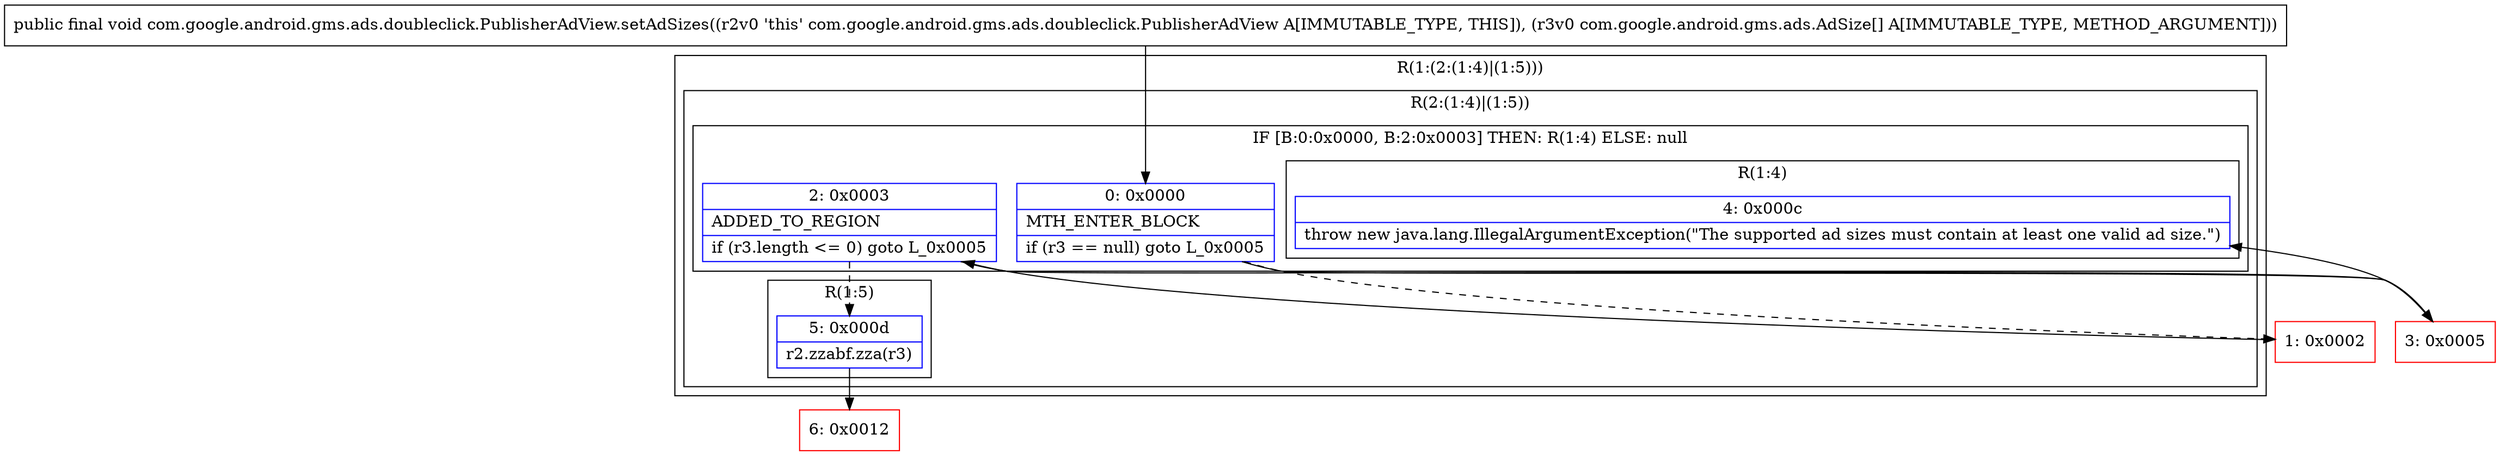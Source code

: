 digraph "CFG forcom.google.android.gms.ads.doubleclick.PublisherAdView.setAdSizes([Lcom\/google\/android\/gms\/ads\/AdSize;)V" {
subgraph cluster_Region_1171925420 {
label = "R(1:(2:(1:4)|(1:5)))";
node [shape=record,color=blue];
subgraph cluster_Region_5809167 {
label = "R(2:(1:4)|(1:5))";
node [shape=record,color=blue];
subgraph cluster_IfRegion_1759099826 {
label = "IF [B:0:0x0000, B:2:0x0003] THEN: R(1:4) ELSE: null";
node [shape=record,color=blue];
Node_0 [shape=record,label="{0\:\ 0x0000|MTH_ENTER_BLOCK\l|if (r3 == null) goto L_0x0005\l}"];
Node_2 [shape=record,label="{2\:\ 0x0003|ADDED_TO_REGION\l|if (r3.length \<= 0) goto L_0x0005\l}"];
subgraph cluster_Region_1082239368 {
label = "R(1:4)";
node [shape=record,color=blue];
Node_4 [shape=record,label="{4\:\ 0x000c|throw new java.lang.IllegalArgumentException(\"The supported ad sizes must contain at least one valid ad size.\")\l}"];
}
}
subgraph cluster_Region_1417834365 {
label = "R(1:5)";
node [shape=record,color=blue];
Node_5 [shape=record,label="{5\:\ 0x000d|r2.zzabf.zza(r3)\l}"];
}
}
}
Node_1 [shape=record,color=red,label="{1\:\ 0x0002}"];
Node_3 [shape=record,color=red,label="{3\:\ 0x0005}"];
Node_6 [shape=record,color=red,label="{6\:\ 0x0012}"];
MethodNode[shape=record,label="{public final void com.google.android.gms.ads.doubleclick.PublisherAdView.setAdSizes((r2v0 'this' com.google.android.gms.ads.doubleclick.PublisherAdView A[IMMUTABLE_TYPE, THIS]), (r3v0 com.google.android.gms.ads.AdSize[] A[IMMUTABLE_TYPE, METHOD_ARGUMENT])) }"];
MethodNode -> Node_0;
Node_0 -> Node_1[style=dashed];
Node_0 -> Node_3;
Node_2 -> Node_3;
Node_2 -> Node_5[style=dashed];
Node_5 -> Node_6;
Node_1 -> Node_2;
Node_3 -> Node_4;
}


